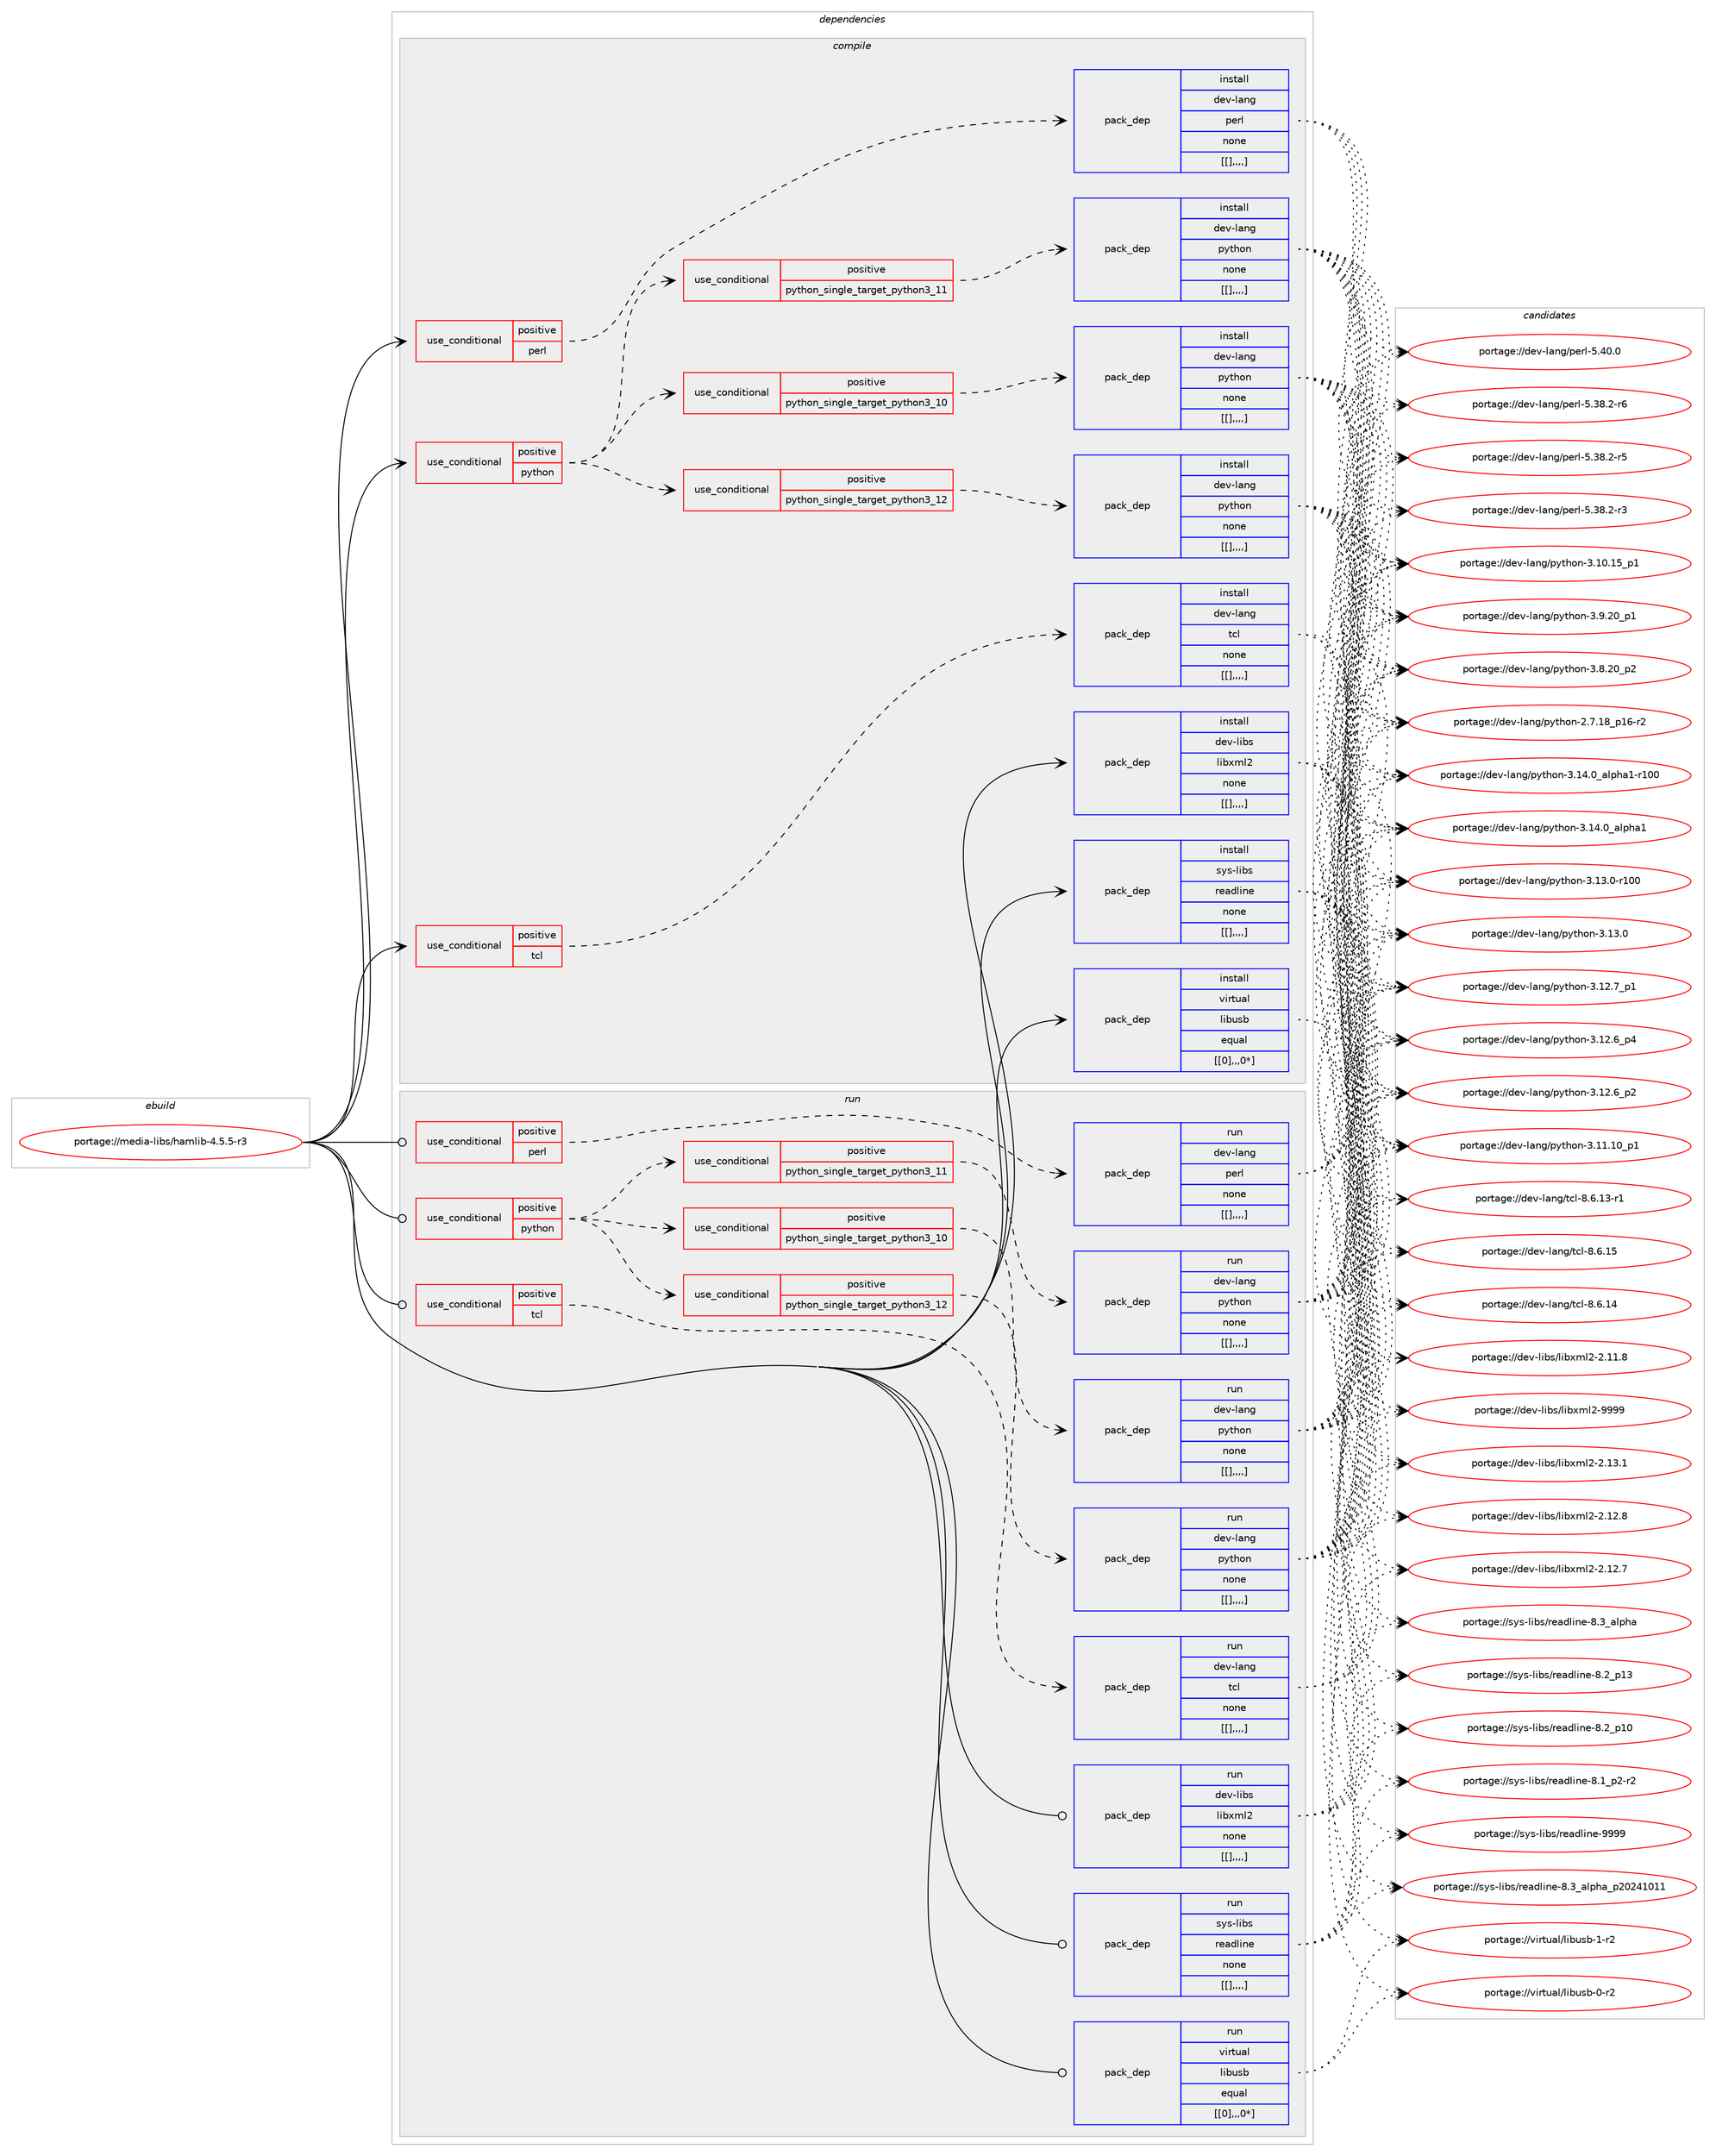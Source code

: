 digraph prolog {

# *************
# Graph options
# *************

newrank=true;
concentrate=true;
compound=true;
graph [rankdir=LR,fontname=Helvetica,fontsize=10,ranksep=1.5];#, ranksep=2.5, nodesep=0.2];
edge  [arrowhead=vee];
node  [fontname=Helvetica,fontsize=10];

# **********
# The ebuild
# **********

subgraph cluster_leftcol {
color=gray;
label=<<i>ebuild</i>>;
id [label="portage://media-libs/hamlib-4.5.5-r3", color=red, width=4, href="../media-libs/hamlib-4.5.5-r3.svg"];
}

# ****************
# The dependencies
# ****************

subgraph cluster_midcol {
color=gray;
label=<<i>dependencies</i>>;
subgraph cluster_compile {
fillcolor="#eeeeee";
style=filled;
label=<<i>compile</i>>;
subgraph cond81082 {
dependency320606 [label=<<TABLE BORDER="0" CELLBORDER="1" CELLSPACING="0" CELLPADDING="4"><TR><TD ROWSPAN="3" CELLPADDING="10">use_conditional</TD></TR><TR><TD>positive</TD></TR><TR><TD>perl</TD></TR></TABLE>>, shape=none, color=red];
subgraph pack236872 {
dependency320628 [label=<<TABLE BORDER="0" CELLBORDER="1" CELLSPACING="0" CELLPADDING="4" WIDTH="220"><TR><TD ROWSPAN="6" CELLPADDING="30">pack_dep</TD></TR><TR><TD WIDTH="110">install</TD></TR><TR><TD>dev-lang</TD></TR><TR><TD>perl</TD></TR><TR><TD>none</TD></TR><TR><TD>[[],,,,]</TD></TR></TABLE>>, shape=none, color=blue];
}
dependency320606:e -> dependency320628:w [weight=20,style="dashed",arrowhead="vee"];
}
id:e -> dependency320606:w [weight=20,style="solid",arrowhead="vee"];
subgraph cond81100 {
dependency320630 [label=<<TABLE BORDER="0" CELLBORDER="1" CELLSPACING="0" CELLPADDING="4"><TR><TD ROWSPAN="3" CELLPADDING="10">use_conditional</TD></TR><TR><TD>positive</TD></TR><TR><TD>python</TD></TR></TABLE>>, shape=none, color=red];
subgraph cond81106 {
dependency320663 [label=<<TABLE BORDER="0" CELLBORDER="1" CELLSPACING="0" CELLPADDING="4"><TR><TD ROWSPAN="3" CELLPADDING="10">use_conditional</TD></TR><TR><TD>positive</TD></TR><TR><TD>python_single_target_python3_10</TD></TR></TABLE>>, shape=none, color=red];
subgraph pack236919 {
dependency320680 [label=<<TABLE BORDER="0" CELLBORDER="1" CELLSPACING="0" CELLPADDING="4" WIDTH="220"><TR><TD ROWSPAN="6" CELLPADDING="30">pack_dep</TD></TR><TR><TD WIDTH="110">install</TD></TR><TR><TD>dev-lang</TD></TR><TR><TD>python</TD></TR><TR><TD>none</TD></TR><TR><TD>[[],,,,]</TD></TR></TABLE>>, shape=none, color=blue];
}
dependency320663:e -> dependency320680:w [weight=20,style="dashed",arrowhead="vee"];
}
dependency320630:e -> dependency320663:w [weight=20,style="dashed",arrowhead="vee"];
subgraph cond81117 {
dependency320716 [label=<<TABLE BORDER="0" CELLBORDER="1" CELLSPACING="0" CELLPADDING="4"><TR><TD ROWSPAN="3" CELLPADDING="10">use_conditional</TD></TR><TR><TD>positive</TD></TR><TR><TD>python_single_target_python3_11</TD></TR></TABLE>>, shape=none, color=red];
subgraph pack236945 {
dependency320744 [label=<<TABLE BORDER="0" CELLBORDER="1" CELLSPACING="0" CELLPADDING="4" WIDTH="220"><TR><TD ROWSPAN="6" CELLPADDING="30">pack_dep</TD></TR><TR><TD WIDTH="110">install</TD></TR><TR><TD>dev-lang</TD></TR><TR><TD>python</TD></TR><TR><TD>none</TD></TR><TR><TD>[[],,,,]</TD></TR></TABLE>>, shape=none, color=blue];
}
dependency320716:e -> dependency320744:w [weight=20,style="dashed",arrowhead="vee"];
}
dependency320630:e -> dependency320716:w [weight=20,style="dashed",arrowhead="vee"];
subgraph cond81147 {
dependency320765 [label=<<TABLE BORDER="0" CELLBORDER="1" CELLSPACING="0" CELLPADDING="4"><TR><TD ROWSPAN="3" CELLPADDING="10">use_conditional</TD></TR><TR><TD>positive</TD></TR><TR><TD>python_single_target_python3_12</TD></TR></TABLE>>, shape=none, color=red];
subgraph pack237003 {
dependency320817 [label=<<TABLE BORDER="0" CELLBORDER="1" CELLSPACING="0" CELLPADDING="4" WIDTH="220"><TR><TD ROWSPAN="6" CELLPADDING="30">pack_dep</TD></TR><TR><TD WIDTH="110">install</TD></TR><TR><TD>dev-lang</TD></TR><TR><TD>python</TD></TR><TR><TD>none</TD></TR><TR><TD>[[],,,,]</TD></TR></TABLE>>, shape=none, color=blue];
}
dependency320765:e -> dependency320817:w [weight=20,style="dashed",arrowhead="vee"];
}
dependency320630:e -> dependency320765:w [weight=20,style="dashed",arrowhead="vee"];
}
id:e -> dependency320630:w [weight=20,style="solid",arrowhead="vee"];
subgraph cond81174 {
dependency320843 [label=<<TABLE BORDER="0" CELLBORDER="1" CELLSPACING="0" CELLPADDING="4"><TR><TD ROWSPAN="3" CELLPADDING="10">use_conditional</TD></TR><TR><TD>positive</TD></TR><TR><TD>tcl</TD></TR></TABLE>>, shape=none, color=red];
subgraph pack237049 {
dependency320917 [label=<<TABLE BORDER="0" CELLBORDER="1" CELLSPACING="0" CELLPADDING="4" WIDTH="220"><TR><TD ROWSPAN="6" CELLPADDING="30">pack_dep</TD></TR><TR><TD WIDTH="110">install</TD></TR><TR><TD>dev-lang</TD></TR><TR><TD>tcl</TD></TR><TR><TD>none</TD></TR><TR><TD>[[],,,,]</TD></TR></TABLE>>, shape=none, color=blue];
}
dependency320843:e -> dependency320917:w [weight=20,style="dashed",arrowhead="vee"];
}
id:e -> dependency320843:w [weight=20,style="solid",arrowhead="vee"];
subgraph pack237075 {
dependency320923 [label=<<TABLE BORDER="0" CELLBORDER="1" CELLSPACING="0" CELLPADDING="4" WIDTH="220"><TR><TD ROWSPAN="6" CELLPADDING="30">pack_dep</TD></TR><TR><TD WIDTH="110">install</TD></TR><TR><TD>dev-libs</TD></TR><TR><TD>libxml2</TD></TR><TR><TD>none</TD></TR><TR><TD>[[],,,,]</TD></TR></TABLE>>, shape=none, color=blue];
}
id:e -> dependency320923:w [weight=20,style="solid",arrowhead="vee"];
subgraph pack237078 {
dependency320928 [label=<<TABLE BORDER="0" CELLBORDER="1" CELLSPACING="0" CELLPADDING="4" WIDTH="220"><TR><TD ROWSPAN="6" CELLPADDING="30">pack_dep</TD></TR><TR><TD WIDTH="110">install</TD></TR><TR><TD>sys-libs</TD></TR><TR><TD>readline</TD></TR><TR><TD>none</TD></TR><TR><TD>[[],,,,]</TD></TR></TABLE>>, shape=none, color=blue];
}
id:e -> dependency320928:w [weight=20,style="solid",arrowhead="vee"];
subgraph pack237082 {
dependency320950 [label=<<TABLE BORDER="0" CELLBORDER="1" CELLSPACING="0" CELLPADDING="4" WIDTH="220"><TR><TD ROWSPAN="6" CELLPADDING="30">pack_dep</TD></TR><TR><TD WIDTH="110">install</TD></TR><TR><TD>virtual</TD></TR><TR><TD>libusb</TD></TR><TR><TD>equal</TD></TR><TR><TD>[[0],,,0*]</TD></TR></TABLE>>, shape=none, color=blue];
}
id:e -> dependency320950:w [weight=20,style="solid",arrowhead="vee"];
}
subgraph cluster_compileandrun {
fillcolor="#eeeeee";
style=filled;
label=<<i>compile and run</i>>;
}
subgraph cluster_run {
fillcolor="#eeeeee";
style=filled;
label=<<i>run</i>>;
subgraph cond81206 {
dependency321037 [label=<<TABLE BORDER="0" CELLBORDER="1" CELLSPACING="0" CELLPADDING="4"><TR><TD ROWSPAN="3" CELLPADDING="10">use_conditional</TD></TR><TR><TD>positive</TD></TR><TR><TD>perl</TD></TR></TABLE>>, shape=none, color=red];
subgraph pack237201 {
dependency321123 [label=<<TABLE BORDER="0" CELLBORDER="1" CELLSPACING="0" CELLPADDING="4" WIDTH="220"><TR><TD ROWSPAN="6" CELLPADDING="30">pack_dep</TD></TR><TR><TD WIDTH="110">run</TD></TR><TR><TD>dev-lang</TD></TR><TR><TD>perl</TD></TR><TR><TD>none</TD></TR><TR><TD>[[],,,,]</TD></TR></TABLE>>, shape=none, color=blue];
}
dependency321037:e -> dependency321123:w [weight=20,style="dashed",arrowhead="vee"];
}
id:e -> dependency321037:w [weight=20,style="solid",arrowhead="odot"];
subgraph cond81258 {
dependency321186 [label=<<TABLE BORDER="0" CELLBORDER="1" CELLSPACING="0" CELLPADDING="4"><TR><TD ROWSPAN="3" CELLPADDING="10">use_conditional</TD></TR><TR><TD>positive</TD></TR><TR><TD>python</TD></TR></TABLE>>, shape=none, color=red];
subgraph cond81280 {
dependency321203 [label=<<TABLE BORDER="0" CELLBORDER="1" CELLSPACING="0" CELLPADDING="4"><TR><TD ROWSPAN="3" CELLPADDING="10">use_conditional</TD></TR><TR><TD>positive</TD></TR><TR><TD>python_single_target_python3_10</TD></TR></TABLE>>, shape=none, color=red];
subgraph pack237277 {
dependency321205 [label=<<TABLE BORDER="0" CELLBORDER="1" CELLSPACING="0" CELLPADDING="4" WIDTH="220"><TR><TD ROWSPAN="6" CELLPADDING="30">pack_dep</TD></TR><TR><TD WIDTH="110">run</TD></TR><TR><TD>dev-lang</TD></TR><TR><TD>python</TD></TR><TR><TD>none</TD></TR><TR><TD>[[],,,,]</TD></TR></TABLE>>, shape=none, color=blue];
}
dependency321203:e -> dependency321205:w [weight=20,style="dashed",arrowhead="vee"];
}
dependency321186:e -> dependency321203:w [weight=20,style="dashed",arrowhead="vee"];
subgraph cond81291 {
dependency321269 [label=<<TABLE BORDER="0" CELLBORDER="1" CELLSPACING="0" CELLPADDING="4"><TR><TD ROWSPAN="3" CELLPADDING="10">use_conditional</TD></TR><TR><TD>positive</TD></TR><TR><TD>python_single_target_python3_11</TD></TR></TABLE>>, shape=none, color=red];
subgraph pack237313 {
dependency321271 [label=<<TABLE BORDER="0" CELLBORDER="1" CELLSPACING="0" CELLPADDING="4" WIDTH="220"><TR><TD ROWSPAN="6" CELLPADDING="30">pack_dep</TD></TR><TR><TD WIDTH="110">run</TD></TR><TR><TD>dev-lang</TD></TR><TR><TD>python</TD></TR><TR><TD>none</TD></TR><TR><TD>[[],,,,]</TD></TR></TABLE>>, shape=none, color=blue];
}
dependency321269:e -> dependency321271:w [weight=20,style="dashed",arrowhead="vee"];
}
dependency321186:e -> dependency321269:w [weight=20,style="dashed",arrowhead="vee"];
subgraph cond81318 {
dependency321391 [label=<<TABLE BORDER="0" CELLBORDER="1" CELLSPACING="0" CELLPADDING="4"><TR><TD ROWSPAN="3" CELLPADDING="10">use_conditional</TD></TR><TR><TD>positive</TD></TR><TR><TD>python_single_target_python3_12</TD></TR></TABLE>>, shape=none, color=red];
subgraph pack237427 {
dependency321439 [label=<<TABLE BORDER="0" CELLBORDER="1" CELLSPACING="0" CELLPADDING="4" WIDTH="220"><TR><TD ROWSPAN="6" CELLPADDING="30">pack_dep</TD></TR><TR><TD WIDTH="110">run</TD></TR><TR><TD>dev-lang</TD></TR><TR><TD>python</TD></TR><TR><TD>none</TD></TR><TR><TD>[[],,,,]</TD></TR></TABLE>>, shape=none, color=blue];
}
dependency321391:e -> dependency321439:w [weight=20,style="dashed",arrowhead="vee"];
}
dependency321186:e -> dependency321391:w [weight=20,style="dashed",arrowhead="vee"];
}
id:e -> dependency321186:w [weight=20,style="solid",arrowhead="odot"];
subgraph cond81363 {
dependency321516 [label=<<TABLE BORDER="0" CELLBORDER="1" CELLSPACING="0" CELLPADDING="4"><TR><TD ROWSPAN="3" CELLPADDING="10">use_conditional</TD></TR><TR><TD>positive</TD></TR><TR><TD>tcl</TD></TR></TABLE>>, shape=none, color=red];
subgraph pack237475 {
dependency321517 [label=<<TABLE BORDER="0" CELLBORDER="1" CELLSPACING="0" CELLPADDING="4" WIDTH="220"><TR><TD ROWSPAN="6" CELLPADDING="30">pack_dep</TD></TR><TR><TD WIDTH="110">run</TD></TR><TR><TD>dev-lang</TD></TR><TR><TD>tcl</TD></TR><TR><TD>none</TD></TR><TR><TD>[[],,,,]</TD></TR></TABLE>>, shape=none, color=blue];
}
dependency321516:e -> dependency321517:w [weight=20,style="dashed",arrowhead="vee"];
}
id:e -> dependency321516:w [weight=20,style="solid",arrowhead="odot"];
subgraph pack237478 {
dependency321544 [label=<<TABLE BORDER="0" CELLBORDER="1" CELLSPACING="0" CELLPADDING="4" WIDTH="220"><TR><TD ROWSPAN="6" CELLPADDING="30">pack_dep</TD></TR><TR><TD WIDTH="110">run</TD></TR><TR><TD>dev-libs</TD></TR><TR><TD>libxml2</TD></TR><TR><TD>none</TD></TR><TR><TD>[[],,,,]</TD></TR></TABLE>>, shape=none, color=blue];
}
id:e -> dependency321544:w [weight=20,style="solid",arrowhead="odot"];
subgraph pack237511 {
dependency321584 [label=<<TABLE BORDER="0" CELLBORDER="1" CELLSPACING="0" CELLPADDING="4" WIDTH="220"><TR><TD ROWSPAN="6" CELLPADDING="30">pack_dep</TD></TR><TR><TD WIDTH="110">run</TD></TR><TR><TD>sys-libs</TD></TR><TR><TD>readline</TD></TR><TR><TD>none</TD></TR><TR><TD>[[],,,,]</TD></TR></TABLE>>, shape=none, color=blue];
}
id:e -> dependency321584:w [weight=20,style="solid",arrowhead="odot"];
subgraph pack237525 {
dependency321617 [label=<<TABLE BORDER="0" CELLBORDER="1" CELLSPACING="0" CELLPADDING="4" WIDTH="220"><TR><TD ROWSPAN="6" CELLPADDING="30">pack_dep</TD></TR><TR><TD WIDTH="110">run</TD></TR><TR><TD>virtual</TD></TR><TR><TD>libusb</TD></TR><TR><TD>equal</TD></TR><TR><TD>[[0],,,0*]</TD></TR></TABLE>>, shape=none, color=blue];
}
id:e -> dependency321617:w [weight=20,style="solid",arrowhead="odot"];
}
}

# **************
# The candidates
# **************

subgraph cluster_choices {
rank=same;
color=gray;
label=<<i>candidates</i>>;

subgraph choice237076 {
color=black;
nodesep=1;
choice10010111845108971101034711210111410845534652484648 [label="portage://dev-lang/perl-5.40.0", color=red, width=4,href="../dev-lang/perl-5.40.0.svg"];
choice100101118451089711010347112101114108455346515646504511454 [label="portage://dev-lang/perl-5.38.2-r6", color=red, width=4,href="../dev-lang/perl-5.38.2-r6.svg"];
choice100101118451089711010347112101114108455346515646504511453 [label="portage://dev-lang/perl-5.38.2-r5", color=red, width=4,href="../dev-lang/perl-5.38.2-r5.svg"];
choice100101118451089711010347112101114108455346515646504511451 [label="portage://dev-lang/perl-5.38.2-r3", color=red, width=4,href="../dev-lang/perl-5.38.2-r3.svg"];
dependency320628:e -> choice10010111845108971101034711210111410845534652484648:w [style=dotted,weight="100"];
dependency320628:e -> choice100101118451089711010347112101114108455346515646504511454:w [style=dotted,weight="100"];
dependency320628:e -> choice100101118451089711010347112101114108455346515646504511453:w [style=dotted,weight="100"];
dependency320628:e -> choice100101118451089711010347112101114108455346515646504511451:w [style=dotted,weight="100"];
}
subgraph choice237079 {
color=black;
nodesep=1;
choice100101118451089711010347112121116104111110455146495246489597108112104974945114494848 [label="portage://dev-lang/python-3.14.0_alpha1-r100", color=red, width=4,href="../dev-lang/python-3.14.0_alpha1-r100.svg"];
choice1001011184510897110103471121211161041111104551464952464895971081121049749 [label="portage://dev-lang/python-3.14.0_alpha1", color=red, width=4,href="../dev-lang/python-3.14.0_alpha1.svg"];
choice1001011184510897110103471121211161041111104551464951464845114494848 [label="portage://dev-lang/python-3.13.0-r100", color=red, width=4,href="../dev-lang/python-3.13.0-r100.svg"];
choice10010111845108971101034711212111610411111045514649514648 [label="portage://dev-lang/python-3.13.0", color=red, width=4,href="../dev-lang/python-3.13.0.svg"];
choice100101118451089711010347112121116104111110455146495046559511249 [label="portage://dev-lang/python-3.12.7_p1", color=red, width=4,href="../dev-lang/python-3.12.7_p1.svg"];
choice100101118451089711010347112121116104111110455146495046549511252 [label="portage://dev-lang/python-3.12.6_p4", color=red, width=4,href="../dev-lang/python-3.12.6_p4.svg"];
choice100101118451089711010347112121116104111110455146495046549511250 [label="portage://dev-lang/python-3.12.6_p2", color=red, width=4,href="../dev-lang/python-3.12.6_p2.svg"];
choice10010111845108971101034711212111610411111045514649494649489511249 [label="portage://dev-lang/python-3.11.10_p1", color=red, width=4,href="../dev-lang/python-3.11.10_p1.svg"];
choice10010111845108971101034711212111610411111045514649484649539511249 [label="portage://dev-lang/python-3.10.15_p1", color=red, width=4,href="../dev-lang/python-3.10.15_p1.svg"];
choice100101118451089711010347112121116104111110455146574650489511249 [label="portage://dev-lang/python-3.9.20_p1", color=red, width=4,href="../dev-lang/python-3.9.20_p1.svg"];
choice100101118451089711010347112121116104111110455146564650489511250 [label="portage://dev-lang/python-3.8.20_p2", color=red, width=4,href="../dev-lang/python-3.8.20_p2.svg"];
choice100101118451089711010347112121116104111110455046554649569511249544511450 [label="portage://dev-lang/python-2.7.18_p16-r2", color=red, width=4,href="../dev-lang/python-2.7.18_p16-r2.svg"];
dependency320680:e -> choice100101118451089711010347112121116104111110455146495246489597108112104974945114494848:w [style=dotted,weight="100"];
dependency320680:e -> choice1001011184510897110103471121211161041111104551464952464895971081121049749:w [style=dotted,weight="100"];
dependency320680:e -> choice1001011184510897110103471121211161041111104551464951464845114494848:w [style=dotted,weight="100"];
dependency320680:e -> choice10010111845108971101034711212111610411111045514649514648:w [style=dotted,weight="100"];
dependency320680:e -> choice100101118451089711010347112121116104111110455146495046559511249:w [style=dotted,weight="100"];
dependency320680:e -> choice100101118451089711010347112121116104111110455146495046549511252:w [style=dotted,weight="100"];
dependency320680:e -> choice100101118451089711010347112121116104111110455146495046549511250:w [style=dotted,weight="100"];
dependency320680:e -> choice10010111845108971101034711212111610411111045514649494649489511249:w [style=dotted,weight="100"];
dependency320680:e -> choice10010111845108971101034711212111610411111045514649484649539511249:w [style=dotted,weight="100"];
dependency320680:e -> choice100101118451089711010347112121116104111110455146574650489511249:w [style=dotted,weight="100"];
dependency320680:e -> choice100101118451089711010347112121116104111110455146564650489511250:w [style=dotted,weight="100"];
dependency320680:e -> choice100101118451089711010347112121116104111110455046554649569511249544511450:w [style=dotted,weight="100"];
}
subgraph choice237101 {
color=black;
nodesep=1;
choice100101118451089711010347112121116104111110455146495246489597108112104974945114494848 [label="portage://dev-lang/python-3.14.0_alpha1-r100", color=red, width=4,href="../dev-lang/python-3.14.0_alpha1-r100.svg"];
choice1001011184510897110103471121211161041111104551464952464895971081121049749 [label="portage://dev-lang/python-3.14.0_alpha1", color=red, width=4,href="../dev-lang/python-3.14.0_alpha1.svg"];
choice1001011184510897110103471121211161041111104551464951464845114494848 [label="portage://dev-lang/python-3.13.0-r100", color=red, width=4,href="../dev-lang/python-3.13.0-r100.svg"];
choice10010111845108971101034711212111610411111045514649514648 [label="portage://dev-lang/python-3.13.0", color=red, width=4,href="../dev-lang/python-3.13.0.svg"];
choice100101118451089711010347112121116104111110455146495046559511249 [label="portage://dev-lang/python-3.12.7_p1", color=red, width=4,href="../dev-lang/python-3.12.7_p1.svg"];
choice100101118451089711010347112121116104111110455146495046549511252 [label="portage://dev-lang/python-3.12.6_p4", color=red, width=4,href="../dev-lang/python-3.12.6_p4.svg"];
choice100101118451089711010347112121116104111110455146495046549511250 [label="portage://dev-lang/python-3.12.6_p2", color=red, width=4,href="../dev-lang/python-3.12.6_p2.svg"];
choice10010111845108971101034711212111610411111045514649494649489511249 [label="portage://dev-lang/python-3.11.10_p1", color=red, width=4,href="../dev-lang/python-3.11.10_p1.svg"];
choice10010111845108971101034711212111610411111045514649484649539511249 [label="portage://dev-lang/python-3.10.15_p1", color=red, width=4,href="../dev-lang/python-3.10.15_p1.svg"];
choice100101118451089711010347112121116104111110455146574650489511249 [label="portage://dev-lang/python-3.9.20_p1", color=red, width=4,href="../dev-lang/python-3.9.20_p1.svg"];
choice100101118451089711010347112121116104111110455146564650489511250 [label="portage://dev-lang/python-3.8.20_p2", color=red, width=4,href="../dev-lang/python-3.8.20_p2.svg"];
choice100101118451089711010347112121116104111110455046554649569511249544511450 [label="portage://dev-lang/python-2.7.18_p16-r2", color=red, width=4,href="../dev-lang/python-2.7.18_p16-r2.svg"];
dependency320744:e -> choice100101118451089711010347112121116104111110455146495246489597108112104974945114494848:w [style=dotted,weight="100"];
dependency320744:e -> choice1001011184510897110103471121211161041111104551464952464895971081121049749:w [style=dotted,weight="100"];
dependency320744:e -> choice1001011184510897110103471121211161041111104551464951464845114494848:w [style=dotted,weight="100"];
dependency320744:e -> choice10010111845108971101034711212111610411111045514649514648:w [style=dotted,weight="100"];
dependency320744:e -> choice100101118451089711010347112121116104111110455146495046559511249:w [style=dotted,weight="100"];
dependency320744:e -> choice100101118451089711010347112121116104111110455146495046549511252:w [style=dotted,weight="100"];
dependency320744:e -> choice100101118451089711010347112121116104111110455146495046549511250:w [style=dotted,weight="100"];
dependency320744:e -> choice10010111845108971101034711212111610411111045514649494649489511249:w [style=dotted,weight="100"];
dependency320744:e -> choice10010111845108971101034711212111610411111045514649484649539511249:w [style=dotted,weight="100"];
dependency320744:e -> choice100101118451089711010347112121116104111110455146574650489511249:w [style=dotted,weight="100"];
dependency320744:e -> choice100101118451089711010347112121116104111110455146564650489511250:w [style=dotted,weight="100"];
dependency320744:e -> choice100101118451089711010347112121116104111110455046554649569511249544511450:w [style=dotted,weight="100"];
}
subgraph choice237139 {
color=black;
nodesep=1;
choice100101118451089711010347112121116104111110455146495246489597108112104974945114494848 [label="portage://dev-lang/python-3.14.0_alpha1-r100", color=red, width=4,href="../dev-lang/python-3.14.0_alpha1-r100.svg"];
choice1001011184510897110103471121211161041111104551464952464895971081121049749 [label="portage://dev-lang/python-3.14.0_alpha1", color=red, width=4,href="../dev-lang/python-3.14.0_alpha1.svg"];
choice1001011184510897110103471121211161041111104551464951464845114494848 [label="portage://dev-lang/python-3.13.0-r100", color=red, width=4,href="../dev-lang/python-3.13.0-r100.svg"];
choice10010111845108971101034711212111610411111045514649514648 [label="portage://dev-lang/python-3.13.0", color=red, width=4,href="../dev-lang/python-3.13.0.svg"];
choice100101118451089711010347112121116104111110455146495046559511249 [label="portage://dev-lang/python-3.12.7_p1", color=red, width=4,href="../dev-lang/python-3.12.7_p1.svg"];
choice100101118451089711010347112121116104111110455146495046549511252 [label="portage://dev-lang/python-3.12.6_p4", color=red, width=4,href="../dev-lang/python-3.12.6_p4.svg"];
choice100101118451089711010347112121116104111110455146495046549511250 [label="portage://dev-lang/python-3.12.6_p2", color=red, width=4,href="../dev-lang/python-3.12.6_p2.svg"];
choice10010111845108971101034711212111610411111045514649494649489511249 [label="portage://dev-lang/python-3.11.10_p1", color=red, width=4,href="../dev-lang/python-3.11.10_p1.svg"];
choice10010111845108971101034711212111610411111045514649484649539511249 [label="portage://dev-lang/python-3.10.15_p1", color=red, width=4,href="../dev-lang/python-3.10.15_p1.svg"];
choice100101118451089711010347112121116104111110455146574650489511249 [label="portage://dev-lang/python-3.9.20_p1", color=red, width=4,href="../dev-lang/python-3.9.20_p1.svg"];
choice100101118451089711010347112121116104111110455146564650489511250 [label="portage://dev-lang/python-3.8.20_p2", color=red, width=4,href="../dev-lang/python-3.8.20_p2.svg"];
choice100101118451089711010347112121116104111110455046554649569511249544511450 [label="portage://dev-lang/python-2.7.18_p16-r2", color=red, width=4,href="../dev-lang/python-2.7.18_p16-r2.svg"];
dependency320817:e -> choice100101118451089711010347112121116104111110455146495246489597108112104974945114494848:w [style=dotted,weight="100"];
dependency320817:e -> choice1001011184510897110103471121211161041111104551464952464895971081121049749:w [style=dotted,weight="100"];
dependency320817:e -> choice1001011184510897110103471121211161041111104551464951464845114494848:w [style=dotted,weight="100"];
dependency320817:e -> choice10010111845108971101034711212111610411111045514649514648:w [style=dotted,weight="100"];
dependency320817:e -> choice100101118451089711010347112121116104111110455146495046559511249:w [style=dotted,weight="100"];
dependency320817:e -> choice100101118451089711010347112121116104111110455146495046549511252:w [style=dotted,weight="100"];
dependency320817:e -> choice100101118451089711010347112121116104111110455146495046549511250:w [style=dotted,weight="100"];
dependency320817:e -> choice10010111845108971101034711212111610411111045514649494649489511249:w [style=dotted,weight="100"];
dependency320817:e -> choice10010111845108971101034711212111610411111045514649484649539511249:w [style=dotted,weight="100"];
dependency320817:e -> choice100101118451089711010347112121116104111110455146574650489511249:w [style=dotted,weight="100"];
dependency320817:e -> choice100101118451089711010347112121116104111110455146564650489511250:w [style=dotted,weight="100"];
dependency320817:e -> choice100101118451089711010347112121116104111110455046554649569511249544511450:w [style=dotted,weight="100"];
}
subgraph choice237148 {
color=black;
nodesep=1;
choice1001011184510897110103471169910845564654464953 [label="portage://dev-lang/tcl-8.6.15", color=red, width=4,href="../dev-lang/tcl-8.6.15.svg"];
choice1001011184510897110103471169910845564654464952 [label="portage://dev-lang/tcl-8.6.14", color=red, width=4,href="../dev-lang/tcl-8.6.14.svg"];
choice10010111845108971101034711699108455646544649514511449 [label="portage://dev-lang/tcl-8.6.13-r1", color=red, width=4,href="../dev-lang/tcl-8.6.13-r1.svg"];
dependency320917:e -> choice1001011184510897110103471169910845564654464953:w [style=dotted,weight="100"];
dependency320917:e -> choice1001011184510897110103471169910845564654464952:w [style=dotted,weight="100"];
dependency320917:e -> choice10010111845108971101034711699108455646544649514511449:w [style=dotted,weight="100"];
}
subgraph choice237153 {
color=black;
nodesep=1;
choice10010111845108105981154710810598120109108504557575757 [label="portage://dev-libs/libxml2-9999", color=red, width=4,href="../dev-libs/libxml2-9999.svg"];
choice100101118451081059811547108105981201091085045504649514649 [label="portage://dev-libs/libxml2-2.13.1", color=red, width=4,href="../dev-libs/libxml2-2.13.1.svg"];
choice100101118451081059811547108105981201091085045504649504656 [label="portage://dev-libs/libxml2-2.12.8", color=red, width=4,href="../dev-libs/libxml2-2.12.8.svg"];
choice100101118451081059811547108105981201091085045504649504655 [label="portage://dev-libs/libxml2-2.12.7", color=red, width=4,href="../dev-libs/libxml2-2.12.7.svg"];
choice100101118451081059811547108105981201091085045504649494656 [label="portage://dev-libs/libxml2-2.11.8", color=red, width=4,href="../dev-libs/libxml2-2.11.8.svg"];
dependency320923:e -> choice10010111845108105981154710810598120109108504557575757:w [style=dotted,weight="100"];
dependency320923:e -> choice100101118451081059811547108105981201091085045504649514649:w [style=dotted,weight="100"];
dependency320923:e -> choice100101118451081059811547108105981201091085045504649504656:w [style=dotted,weight="100"];
dependency320923:e -> choice100101118451081059811547108105981201091085045504649504655:w [style=dotted,weight="100"];
dependency320923:e -> choice100101118451081059811547108105981201091085045504649494656:w [style=dotted,weight="100"];
}
subgraph choice237159 {
color=black;
nodesep=1;
choice115121115451081059811547114101971001081051101014557575757 [label="portage://sys-libs/readline-9999", color=red, width=4,href="../sys-libs/readline-9999.svg"];
choice1151211154510810598115471141019710010810511010145564651959710811210497951125048505249484949 [label="portage://sys-libs/readline-8.3_alpha_p20241011", color=red, width=4,href="../sys-libs/readline-8.3_alpha_p20241011.svg"];
choice1151211154510810598115471141019710010810511010145564651959710811210497 [label="portage://sys-libs/readline-8.3_alpha", color=red, width=4,href="../sys-libs/readline-8.3_alpha.svg"];
choice1151211154510810598115471141019710010810511010145564650951124951 [label="portage://sys-libs/readline-8.2_p13", color=red, width=4,href="../sys-libs/readline-8.2_p13.svg"];
choice1151211154510810598115471141019710010810511010145564650951124948 [label="portage://sys-libs/readline-8.2_p10", color=red, width=4,href="../sys-libs/readline-8.2_p10.svg"];
choice115121115451081059811547114101971001081051101014556464995112504511450 [label="portage://sys-libs/readline-8.1_p2-r2", color=red, width=4,href="../sys-libs/readline-8.1_p2-r2.svg"];
dependency320928:e -> choice115121115451081059811547114101971001081051101014557575757:w [style=dotted,weight="100"];
dependency320928:e -> choice1151211154510810598115471141019710010810511010145564651959710811210497951125048505249484949:w [style=dotted,weight="100"];
dependency320928:e -> choice1151211154510810598115471141019710010810511010145564651959710811210497:w [style=dotted,weight="100"];
dependency320928:e -> choice1151211154510810598115471141019710010810511010145564650951124951:w [style=dotted,weight="100"];
dependency320928:e -> choice1151211154510810598115471141019710010810511010145564650951124948:w [style=dotted,weight="100"];
dependency320928:e -> choice115121115451081059811547114101971001081051101014556464995112504511450:w [style=dotted,weight="100"];
}
subgraph choice237173 {
color=black;
nodesep=1;
choice1181051141161179710847108105981171159845494511450 [label="portage://virtual/libusb-1-r2", color=red, width=4,href="../virtual/libusb-1-r2.svg"];
choice1181051141161179710847108105981171159845484511450 [label="portage://virtual/libusb-0-r2", color=red, width=4,href="../virtual/libusb-0-r2.svg"];
dependency320950:e -> choice1181051141161179710847108105981171159845494511450:w [style=dotted,weight="100"];
dependency320950:e -> choice1181051141161179710847108105981171159845484511450:w [style=dotted,weight="100"];
}
subgraph choice237204 {
color=black;
nodesep=1;
choice10010111845108971101034711210111410845534652484648 [label="portage://dev-lang/perl-5.40.0", color=red, width=4,href="../dev-lang/perl-5.40.0.svg"];
choice100101118451089711010347112101114108455346515646504511454 [label="portage://dev-lang/perl-5.38.2-r6", color=red, width=4,href="../dev-lang/perl-5.38.2-r6.svg"];
choice100101118451089711010347112101114108455346515646504511453 [label="portage://dev-lang/perl-5.38.2-r5", color=red, width=4,href="../dev-lang/perl-5.38.2-r5.svg"];
choice100101118451089711010347112101114108455346515646504511451 [label="portage://dev-lang/perl-5.38.2-r3", color=red, width=4,href="../dev-lang/perl-5.38.2-r3.svg"];
dependency321123:e -> choice10010111845108971101034711210111410845534652484648:w [style=dotted,weight="100"];
dependency321123:e -> choice100101118451089711010347112101114108455346515646504511454:w [style=dotted,weight="100"];
dependency321123:e -> choice100101118451089711010347112101114108455346515646504511453:w [style=dotted,weight="100"];
dependency321123:e -> choice100101118451089711010347112101114108455346515646504511451:w [style=dotted,weight="100"];
}
subgraph choice237238 {
color=black;
nodesep=1;
choice100101118451089711010347112121116104111110455146495246489597108112104974945114494848 [label="portage://dev-lang/python-3.14.0_alpha1-r100", color=red, width=4,href="../dev-lang/python-3.14.0_alpha1-r100.svg"];
choice1001011184510897110103471121211161041111104551464952464895971081121049749 [label="portage://dev-lang/python-3.14.0_alpha1", color=red, width=4,href="../dev-lang/python-3.14.0_alpha1.svg"];
choice1001011184510897110103471121211161041111104551464951464845114494848 [label="portage://dev-lang/python-3.13.0-r100", color=red, width=4,href="../dev-lang/python-3.13.0-r100.svg"];
choice10010111845108971101034711212111610411111045514649514648 [label="portage://dev-lang/python-3.13.0", color=red, width=4,href="../dev-lang/python-3.13.0.svg"];
choice100101118451089711010347112121116104111110455146495046559511249 [label="portage://dev-lang/python-3.12.7_p1", color=red, width=4,href="../dev-lang/python-3.12.7_p1.svg"];
choice100101118451089711010347112121116104111110455146495046549511252 [label="portage://dev-lang/python-3.12.6_p4", color=red, width=4,href="../dev-lang/python-3.12.6_p4.svg"];
choice100101118451089711010347112121116104111110455146495046549511250 [label="portage://dev-lang/python-3.12.6_p2", color=red, width=4,href="../dev-lang/python-3.12.6_p2.svg"];
choice10010111845108971101034711212111610411111045514649494649489511249 [label="portage://dev-lang/python-3.11.10_p1", color=red, width=4,href="../dev-lang/python-3.11.10_p1.svg"];
choice10010111845108971101034711212111610411111045514649484649539511249 [label="portage://dev-lang/python-3.10.15_p1", color=red, width=4,href="../dev-lang/python-3.10.15_p1.svg"];
choice100101118451089711010347112121116104111110455146574650489511249 [label="portage://dev-lang/python-3.9.20_p1", color=red, width=4,href="../dev-lang/python-3.9.20_p1.svg"];
choice100101118451089711010347112121116104111110455146564650489511250 [label="portage://dev-lang/python-3.8.20_p2", color=red, width=4,href="../dev-lang/python-3.8.20_p2.svg"];
choice100101118451089711010347112121116104111110455046554649569511249544511450 [label="portage://dev-lang/python-2.7.18_p16-r2", color=red, width=4,href="../dev-lang/python-2.7.18_p16-r2.svg"];
dependency321205:e -> choice100101118451089711010347112121116104111110455146495246489597108112104974945114494848:w [style=dotted,weight="100"];
dependency321205:e -> choice1001011184510897110103471121211161041111104551464952464895971081121049749:w [style=dotted,weight="100"];
dependency321205:e -> choice1001011184510897110103471121211161041111104551464951464845114494848:w [style=dotted,weight="100"];
dependency321205:e -> choice10010111845108971101034711212111610411111045514649514648:w [style=dotted,weight="100"];
dependency321205:e -> choice100101118451089711010347112121116104111110455146495046559511249:w [style=dotted,weight="100"];
dependency321205:e -> choice100101118451089711010347112121116104111110455146495046549511252:w [style=dotted,weight="100"];
dependency321205:e -> choice100101118451089711010347112121116104111110455146495046549511250:w [style=dotted,weight="100"];
dependency321205:e -> choice10010111845108971101034711212111610411111045514649494649489511249:w [style=dotted,weight="100"];
dependency321205:e -> choice10010111845108971101034711212111610411111045514649484649539511249:w [style=dotted,weight="100"];
dependency321205:e -> choice100101118451089711010347112121116104111110455146574650489511249:w [style=dotted,weight="100"];
dependency321205:e -> choice100101118451089711010347112121116104111110455146564650489511250:w [style=dotted,weight="100"];
dependency321205:e -> choice100101118451089711010347112121116104111110455046554649569511249544511450:w [style=dotted,weight="100"];
}
subgraph choice237249 {
color=black;
nodesep=1;
choice100101118451089711010347112121116104111110455146495246489597108112104974945114494848 [label="portage://dev-lang/python-3.14.0_alpha1-r100", color=red, width=4,href="../dev-lang/python-3.14.0_alpha1-r100.svg"];
choice1001011184510897110103471121211161041111104551464952464895971081121049749 [label="portage://dev-lang/python-3.14.0_alpha1", color=red, width=4,href="../dev-lang/python-3.14.0_alpha1.svg"];
choice1001011184510897110103471121211161041111104551464951464845114494848 [label="portage://dev-lang/python-3.13.0-r100", color=red, width=4,href="../dev-lang/python-3.13.0-r100.svg"];
choice10010111845108971101034711212111610411111045514649514648 [label="portage://dev-lang/python-3.13.0", color=red, width=4,href="../dev-lang/python-3.13.0.svg"];
choice100101118451089711010347112121116104111110455146495046559511249 [label="portage://dev-lang/python-3.12.7_p1", color=red, width=4,href="../dev-lang/python-3.12.7_p1.svg"];
choice100101118451089711010347112121116104111110455146495046549511252 [label="portage://dev-lang/python-3.12.6_p4", color=red, width=4,href="../dev-lang/python-3.12.6_p4.svg"];
choice100101118451089711010347112121116104111110455146495046549511250 [label="portage://dev-lang/python-3.12.6_p2", color=red, width=4,href="../dev-lang/python-3.12.6_p2.svg"];
choice10010111845108971101034711212111610411111045514649494649489511249 [label="portage://dev-lang/python-3.11.10_p1", color=red, width=4,href="../dev-lang/python-3.11.10_p1.svg"];
choice10010111845108971101034711212111610411111045514649484649539511249 [label="portage://dev-lang/python-3.10.15_p1", color=red, width=4,href="../dev-lang/python-3.10.15_p1.svg"];
choice100101118451089711010347112121116104111110455146574650489511249 [label="portage://dev-lang/python-3.9.20_p1", color=red, width=4,href="../dev-lang/python-3.9.20_p1.svg"];
choice100101118451089711010347112121116104111110455146564650489511250 [label="portage://dev-lang/python-3.8.20_p2", color=red, width=4,href="../dev-lang/python-3.8.20_p2.svg"];
choice100101118451089711010347112121116104111110455046554649569511249544511450 [label="portage://dev-lang/python-2.7.18_p16-r2", color=red, width=4,href="../dev-lang/python-2.7.18_p16-r2.svg"];
dependency321271:e -> choice100101118451089711010347112121116104111110455146495246489597108112104974945114494848:w [style=dotted,weight="100"];
dependency321271:e -> choice1001011184510897110103471121211161041111104551464952464895971081121049749:w [style=dotted,weight="100"];
dependency321271:e -> choice1001011184510897110103471121211161041111104551464951464845114494848:w [style=dotted,weight="100"];
dependency321271:e -> choice10010111845108971101034711212111610411111045514649514648:w [style=dotted,weight="100"];
dependency321271:e -> choice100101118451089711010347112121116104111110455146495046559511249:w [style=dotted,weight="100"];
dependency321271:e -> choice100101118451089711010347112121116104111110455146495046549511252:w [style=dotted,weight="100"];
dependency321271:e -> choice100101118451089711010347112121116104111110455146495046549511250:w [style=dotted,weight="100"];
dependency321271:e -> choice10010111845108971101034711212111610411111045514649494649489511249:w [style=dotted,weight="100"];
dependency321271:e -> choice10010111845108971101034711212111610411111045514649484649539511249:w [style=dotted,weight="100"];
dependency321271:e -> choice100101118451089711010347112121116104111110455146574650489511249:w [style=dotted,weight="100"];
dependency321271:e -> choice100101118451089711010347112121116104111110455146564650489511250:w [style=dotted,weight="100"];
dependency321271:e -> choice100101118451089711010347112121116104111110455046554649569511249544511450:w [style=dotted,weight="100"];
}
subgraph choice237266 {
color=black;
nodesep=1;
choice100101118451089711010347112121116104111110455146495246489597108112104974945114494848 [label="portage://dev-lang/python-3.14.0_alpha1-r100", color=red, width=4,href="../dev-lang/python-3.14.0_alpha1-r100.svg"];
choice1001011184510897110103471121211161041111104551464952464895971081121049749 [label="portage://dev-lang/python-3.14.0_alpha1", color=red, width=4,href="../dev-lang/python-3.14.0_alpha1.svg"];
choice1001011184510897110103471121211161041111104551464951464845114494848 [label="portage://dev-lang/python-3.13.0-r100", color=red, width=4,href="../dev-lang/python-3.13.0-r100.svg"];
choice10010111845108971101034711212111610411111045514649514648 [label="portage://dev-lang/python-3.13.0", color=red, width=4,href="../dev-lang/python-3.13.0.svg"];
choice100101118451089711010347112121116104111110455146495046559511249 [label="portage://dev-lang/python-3.12.7_p1", color=red, width=4,href="../dev-lang/python-3.12.7_p1.svg"];
choice100101118451089711010347112121116104111110455146495046549511252 [label="portage://dev-lang/python-3.12.6_p4", color=red, width=4,href="../dev-lang/python-3.12.6_p4.svg"];
choice100101118451089711010347112121116104111110455146495046549511250 [label="portage://dev-lang/python-3.12.6_p2", color=red, width=4,href="../dev-lang/python-3.12.6_p2.svg"];
choice10010111845108971101034711212111610411111045514649494649489511249 [label="portage://dev-lang/python-3.11.10_p1", color=red, width=4,href="../dev-lang/python-3.11.10_p1.svg"];
choice10010111845108971101034711212111610411111045514649484649539511249 [label="portage://dev-lang/python-3.10.15_p1", color=red, width=4,href="../dev-lang/python-3.10.15_p1.svg"];
choice100101118451089711010347112121116104111110455146574650489511249 [label="portage://dev-lang/python-3.9.20_p1", color=red, width=4,href="../dev-lang/python-3.9.20_p1.svg"];
choice100101118451089711010347112121116104111110455146564650489511250 [label="portage://dev-lang/python-3.8.20_p2", color=red, width=4,href="../dev-lang/python-3.8.20_p2.svg"];
choice100101118451089711010347112121116104111110455046554649569511249544511450 [label="portage://dev-lang/python-2.7.18_p16-r2", color=red, width=4,href="../dev-lang/python-2.7.18_p16-r2.svg"];
dependency321439:e -> choice100101118451089711010347112121116104111110455146495246489597108112104974945114494848:w [style=dotted,weight="100"];
dependency321439:e -> choice1001011184510897110103471121211161041111104551464952464895971081121049749:w [style=dotted,weight="100"];
dependency321439:e -> choice1001011184510897110103471121211161041111104551464951464845114494848:w [style=dotted,weight="100"];
dependency321439:e -> choice10010111845108971101034711212111610411111045514649514648:w [style=dotted,weight="100"];
dependency321439:e -> choice100101118451089711010347112121116104111110455146495046559511249:w [style=dotted,weight="100"];
dependency321439:e -> choice100101118451089711010347112121116104111110455146495046549511252:w [style=dotted,weight="100"];
dependency321439:e -> choice100101118451089711010347112121116104111110455146495046549511250:w [style=dotted,weight="100"];
dependency321439:e -> choice10010111845108971101034711212111610411111045514649494649489511249:w [style=dotted,weight="100"];
dependency321439:e -> choice10010111845108971101034711212111610411111045514649484649539511249:w [style=dotted,weight="100"];
dependency321439:e -> choice100101118451089711010347112121116104111110455146574650489511249:w [style=dotted,weight="100"];
dependency321439:e -> choice100101118451089711010347112121116104111110455146564650489511250:w [style=dotted,weight="100"];
dependency321439:e -> choice100101118451089711010347112121116104111110455046554649569511249544511450:w [style=dotted,weight="100"];
}
subgraph choice237289 {
color=black;
nodesep=1;
choice1001011184510897110103471169910845564654464953 [label="portage://dev-lang/tcl-8.6.15", color=red, width=4,href="../dev-lang/tcl-8.6.15.svg"];
choice1001011184510897110103471169910845564654464952 [label="portage://dev-lang/tcl-8.6.14", color=red, width=4,href="../dev-lang/tcl-8.6.14.svg"];
choice10010111845108971101034711699108455646544649514511449 [label="portage://dev-lang/tcl-8.6.13-r1", color=red, width=4,href="../dev-lang/tcl-8.6.13-r1.svg"];
dependency321517:e -> choice1001011184510897110103471169910845564654464953:w [style=dotted,weight="100"];
dependency321517:e -> choice1001011184510897110103471169910845564654464952:w [style=dotted,weight="100"];
dependency321517:e -> choice10010111845108971101034711699108455646544649514511449:w [style=dotted,weight="100"];
}
subgraph choice237298 {
color=black;
nodesep=1;
choice10010111845108105981154710810598120109108504557575757 [label="portage://dev-libs/libxml2-9999", color=red, width=4,href="../dev-libs/libxml2-9999.svg"];
choice100101118451081059811547108105981201091085045504649514649 [label="portage://dev-libs/libxml2-2.13.1", color=red, width=4,href="../dev-libs/libxml2-2.13.1.svg"];
choice100101118451081059811547108105981201091085045504649504656 [label="portage://dev-libs/libxml2-2.12.8", color=red, width=4,href="../dev-libs/libxml2-2.12.8.svg"];
choice100101118451081059811547108105981201091085045504649504655 [label="portage://dev-libs/libxml2-2.12.7", color=red, width=4,href="../dev-libs/libxml2-2.12.7.svg"];
choice100101118451081059811547108105981201091085045504649494656 [label="portage://dev-libs/libxml2-2.11.8", color=red, width=4,href="../dev-libs/libxml2-2.11.8.svg"];
dependency321544:e -> choice10010111845108105981154710810598120109108504557575757:w [style=dotted,weight="100"];
dependency321544:e -> choice100101118451081059811547108105981201091085045504649514649:w [style=dotted,weight="100"];
dependency321544:e -> choice100101118451081059811547108105981201091085045504649504656:w [style=dotted,weight="100"];
dependency321544:e -> choice100101118451081059811547108105981201091085045504649504655:w [style=dotted,weight="100"];
dependency321544:e -> choice100101118451081059811547108105981201091085045504649494656:w [style=dotted,weight="100"];
}
subgraph choice237343 {
color=black;
nodesep=1;
choice115121115451081059811547114101971001081051101014557575757 [label="portage://sys-libs/readline-9999", color=red, width=4,href="../sys-libs/readline-9999.svg"];
choice1151211154510810598115471141019710010810511010145564651959710811210497951125048505249484949 [label="portage://sys-libs/readline-8.3_alpha_p20241011", color=red, width=4,href="../sys-libs/readline-8.3_alpha_p20241011.svg"];
choice1151211154510810598115471141019710010810511010145564651959710811210497 [label="portage://sys-libs/readline-8.3_alpha", color=red, width=4,href="../sys-libs/readline-8.3_alpha.svg"];
choice1151211154510810598115471141019710010810511010145564650951124951 [label="portage://sys-libs/readline-8.2_p13", color=red, width=4,href="../sys-libs/readline-8.2_p13.svg"];
choice1151211154510810598115471141019710010810511010145564650951124948 [label="portage://sys-libs/readline-8.2_p10", color=red, width=4,href="../sys-libs/readline-8.2_p10.svg"];
choice115121115451081059811547114101971001081051101014556464995112504511450 [label="portage://sys-libs/readline-8.1_p2-r2", color=red, width=4,href="../sys-libs/readline-8.1_p2-r2.svg"];
dependency321584:e -> choice115121115451081059811547114101971001081051101014557575757:w [style=dotted,weight="100"];
dependency321584:e -> choice1151211154510810598115471141019710010810511010145564651959710811210497951125048505249484949:w [style=dotted,weight="100"];
dependency321584:e -> choice1151211154510810598115471141019710010810511010145564651959710811210497:w [style=dotted,weight="100"];
dependency321584:e -> choice1151211154510810598115471141019710010810511010145564650951124951:w [style=dotted,weight="100"];
dependency321584:e -> choice1151211154510810598115471141019710010810511010145564650951124948:w [style=dotted,weight="100"];
dependency321584:e -> choice115121115451081059811547114101971001081051101014556464995112504511450:w [style=dotted,weight="100"];
}
subgraph choice237347 {
color=black;
nodesep=1;
choice1181051141161179710847108105981171159845494511450 [label="portage://virtual/libusb-1-r2", color=red, width=4,href="../virtual/libusb-1-r2.svg"];
choice1181051141161179710847108105981171159845484511450 [label="portage://virtual/libusb-0-r2", color=red, width=4,href="../virtual/libusb-0-r2.svg"];
dependency321617:e -> choice1181051141161179710847108105981171159845494511450:w [style=dotted,weight="100"];
dependency321617:e -> choice1181051141161179710847108105981171159845484511450:w [style=dotted,weight="100"];
}
}

}
